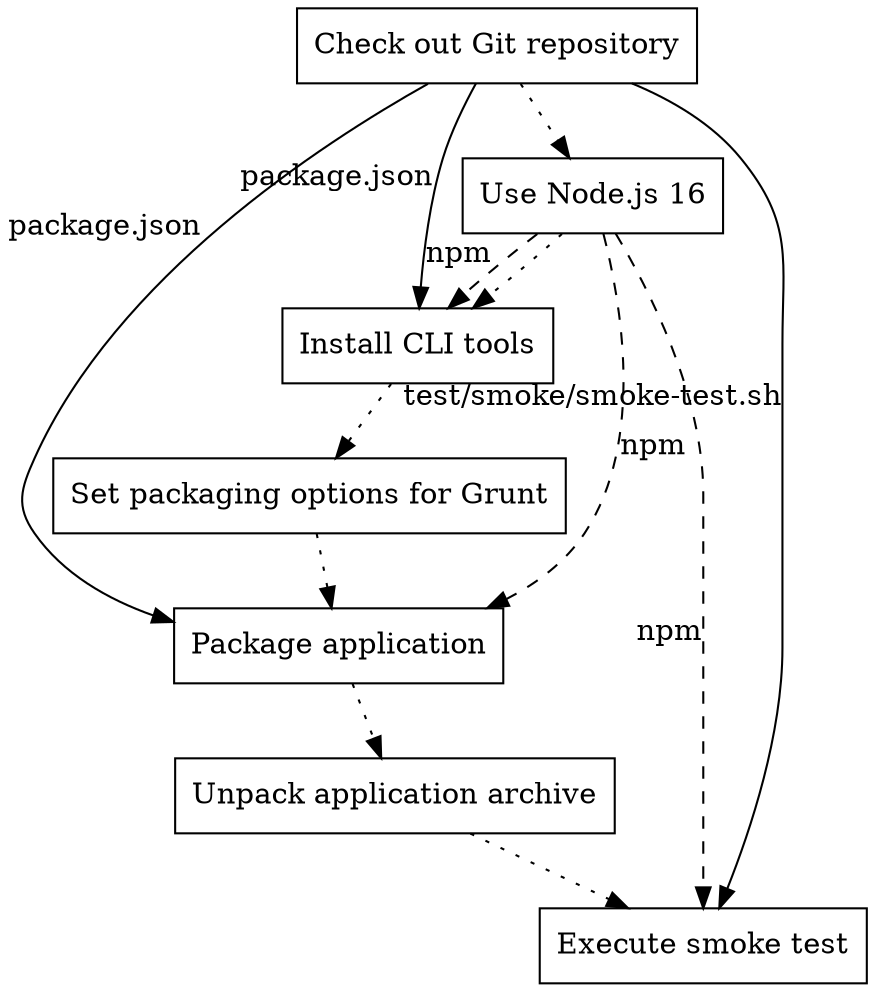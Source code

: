 digraph {
	"Check out Git repository" [shape=rect]
	"Use Node.js 16" [shape=rect]
	"Install CLI tools" [shape=rect]
	"Set packaging options for Grunt" [shape=rect]
	"Package application" [shape=rect]
	"Unpack application archive" [shape=rect]
	"Execute smoke test" [shape=rect]
	"Check out Git repository" -> "Install CLI tools" [decorate=false xlabel="package.json"]
	"Check out Git repository" -> "Package application" [decorate=false xlabel="package.json"]
	"Check out Git repository" -> "Execute smoke test" [decorate=false xlabel="test/smoke/smoke-test.sh"]
	"Check out Git repository" -> "Use Node.js 16" [style=dotted xlabel=""]
	"Use Node.js 16" -> "Install CLI tools" [style=dashed xlabel=npm]
	"Use Node.js 16" -> "Package application" [style=dashed xlabel=npm]
	"Use Node.js 16" -> "Execute smoke test" [style=dashed xlabel=npm]
	"Use Node.js 16" -> "Install CLI tools" [style=dotted xlabel=""]
	"Install CLI tools" -> "Set packaging options for Grunt" [style=dotted xlabel=""]
	"Set packaging options for Grunt" -> "Package application" [style=dotted xlabel=""]
	"Package application" -> "Unpack application archive" [style=dotted xlabel=""]
	"Unpack application archive" -> "Execute smoke test" [style=dotted xlabel=""]
}
